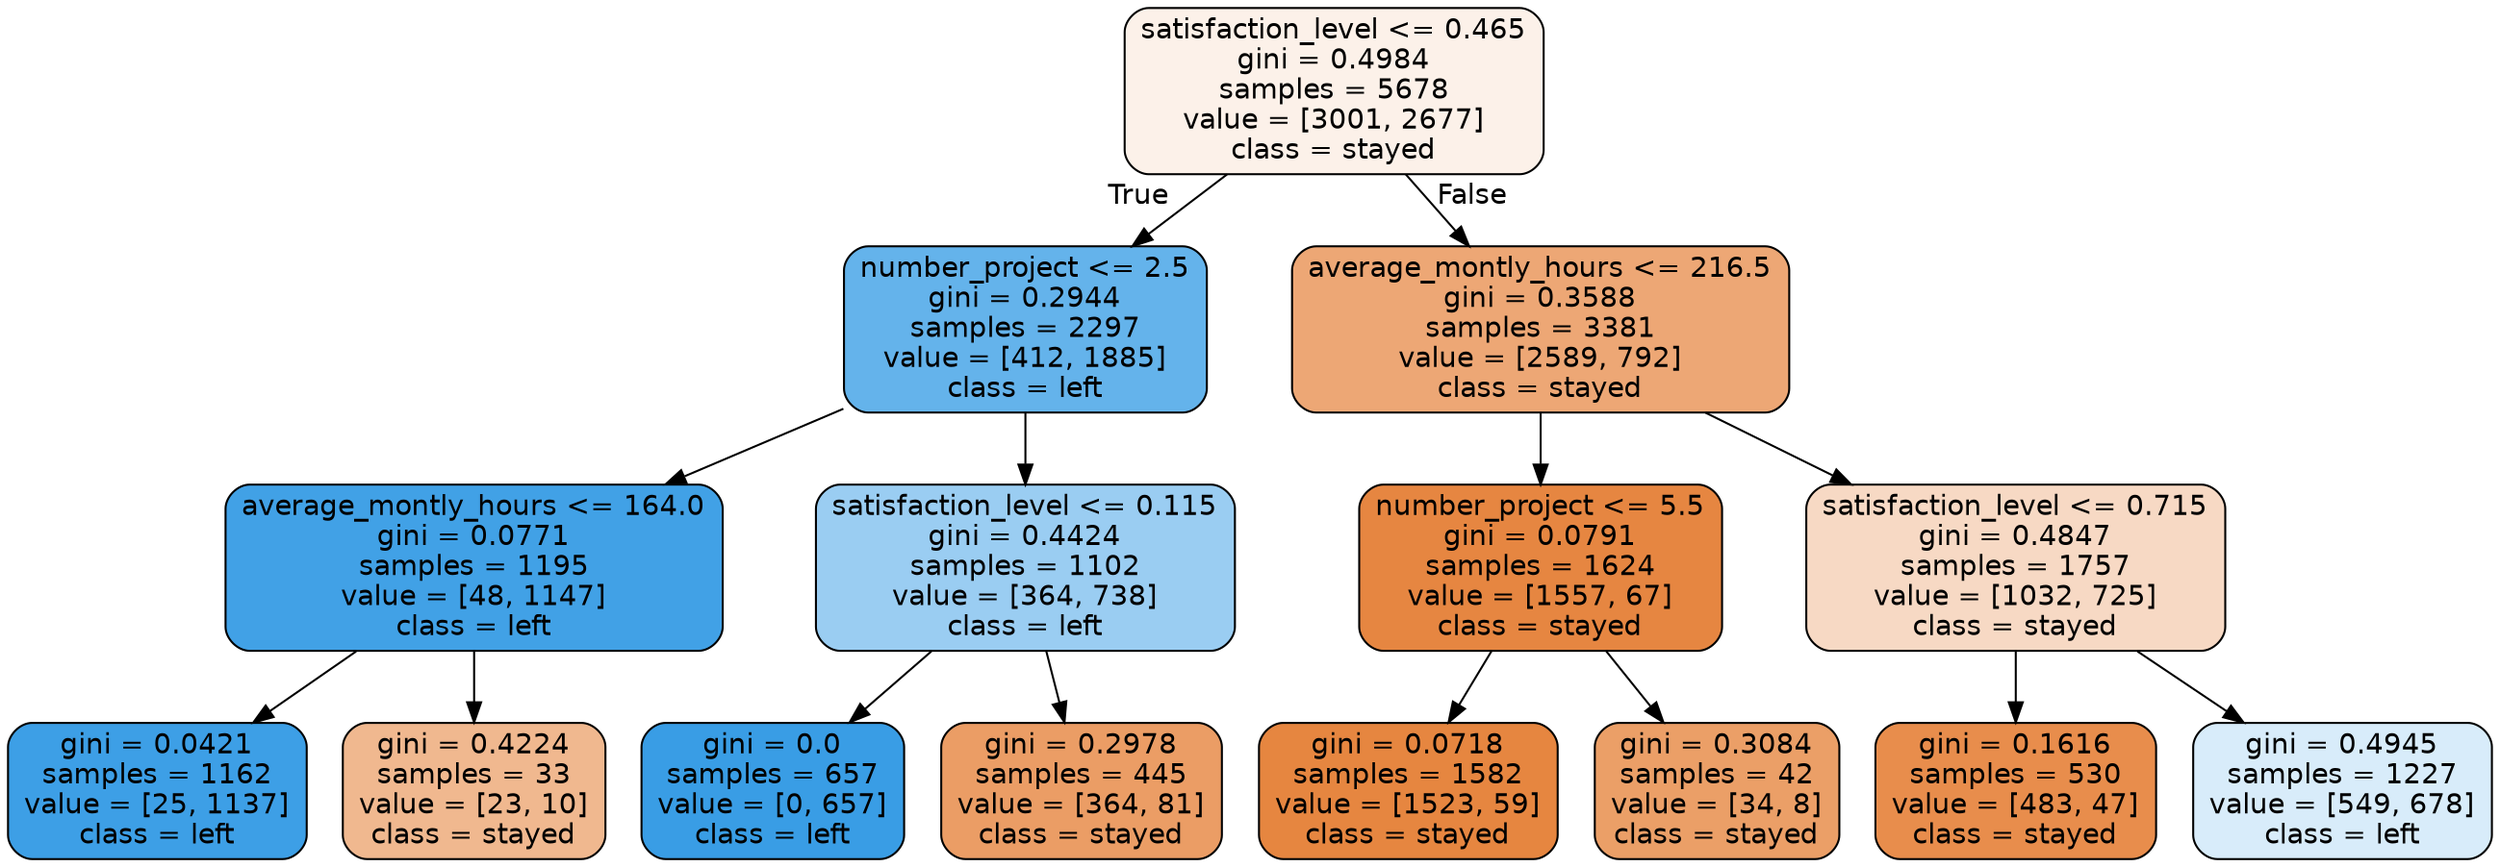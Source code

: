 digraph Tree {
node [shape=box, style="filled, rounded", color="black", fontname=helvetica] ;
edge [fontname=helvetica] ;
0 [label="satisfaction_level <= 0.465\ngini = 0.4984\nsamples = 5678\nvalue = [3001, 2677]\nclass = stayed", fillcolor="#e581391c"] ;
1 [label="number_project <= 2.5\ngini = 0.2944\nsamples = 2297\nvalue = [412, 1885]\nclass = left", fillcolor="#399de5c7"] ;
0 -> 1 [labeldistance=2.5, labelangle=45, headlabel="True"] ;
2 [label="average_montly_hours <= 164.0\ngini = 0.0771\nsamples = 1195\nvalue = [48, 1147]\nclass = left", fillcolor="#399de5f4"] ;
1 -> 2 ;
3 [label="gini = 0.0421\nsamples = 1162\nvalue = [25, 1137]\nclass = left", fillcolor="#399de5f9"] ;
2 -> 3 ;
4 [label="gini = 0.4224\nsamples = 33\nvalue = [23, 10]\nclass = stayed", fillcolor="#e5813990"] ;
2 -> 4 ;
5 [label="satisfaction_level <= 0.115\ngini = 0.4424\nsamples = 1102\nvalue = [364, 738]\nclass = left", fillcolor="#399de581"] ;
1 -> 5 ;
6 [label="gini = 0.0\nsamples = 657\nvalue = [0, 657]\nclass = left", fillcolor="#399de5ff"] ;
5 -> 6 ;
7 [label="gini = 0.2978\nsamples = 445\nvalue = [364, 81]\nclass = stayed", fillcolor="#e58139c6"] ;
5 -> 7 ;
8 [label="average_montly_hours <= 216.5\ngini = 0.3588\nsamples = 3381\nvalue = [2589, 792]\nclass = stayed", fillcolor="#e58139b1"] ;
0 -> 8 [labeldistance=2.5, labelangle=-45, headlabel="False"] ;
9 [label="number_project <= 5.5\ngini = 0.0791\nsamples = 1624\nvalue = [1557, 67]\nclass = stayed", fillcolor="#e58139f4"] ;
8 -> 9 ;
10 [label="gini = 0.0718\nsamples = 1582\nvalue = [1523, 59]\nclass = stayed", fillcolor="#e58139f5"] ;
9 -> 10 ;
11 [label="gini = 0.3084\nsamples = 42\nvalue = [34, 8]\nclass = stayed", fillcolor="#e58139c3"] ;
9 -> 11 ;
12 [label="satisfaction_level <= 0.715\ngini = 0.4847\nsamples = 1757\nvalue = [1032, 725]\nclass = stayed", fillcolor="#e581394c"] ;
8 -> 12 ;
13 [label="gini = 0.1616\nsamples = 530\nvalue = [483, 47]\nclass = stayed", fillcolor="#e58139e6"] ;
12 -> 13 ;
14 [label="gini = 0.4945\nsamples = 1227\nvalue = [549, 678]\nclass = left", fillcolor="#399de531"] ;
12 -> 14 ;
}